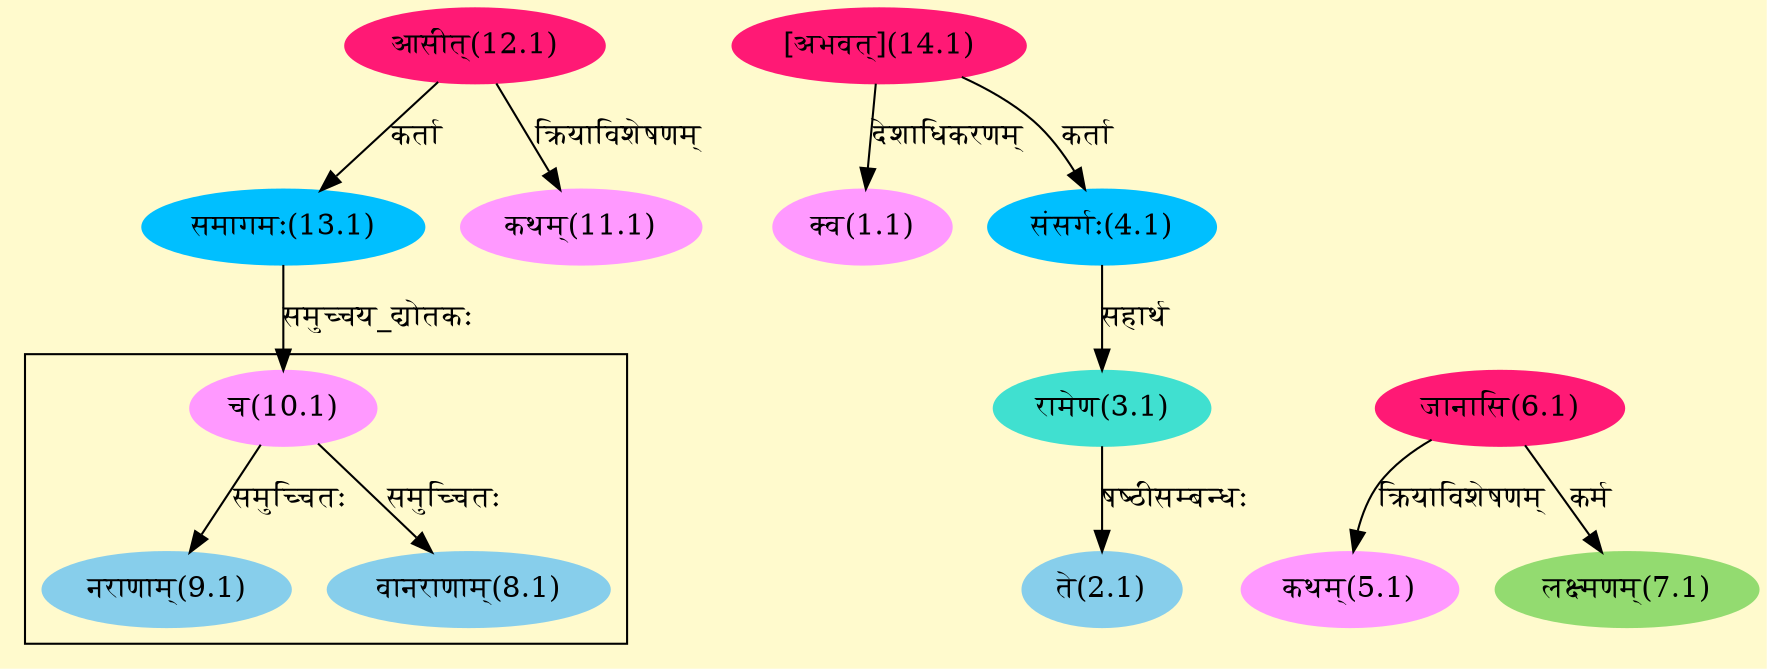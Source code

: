 digraph G{
rankdir=BT;
 compound=true;
 bgcolor="lemonchiffon1";

subgraph cluster_1{
Node8_1 [style=filled, color="#87CEEB" label = "वानराणाम्(8.1)"]
Node10_1 [style=filled, color="#FF99FF" label = "च(10.1)"]
Node9_1 [style=filled, color="#87CEEB" label = "नराणाम्(9.1)"]

}
Node1_1 [style=filled, color="#FF99FF" label = "क्व(1.1)"]
Node14_1 [style=filled, color="#FF1975" label = "[अभवत्](14.1)"]
Node2_1 [style=filled, color="#87CEEB" label = "ते(2.1)"]
Node3_1 [style=filled, color="#40E0D0" label = "रामेण(3.1)"]
Node4_1 [style=filled, color="#00BFFF" label = "संसर्गः(4.1)"]
Node5_1 [style=filled, color="#FF99FF" label = "कथम्(5.1)"]
Node6_1 [style=filled, color="#FF1975" label = "जानासि(6.1)"]
Node7_1 [style=filled, color="#93DB70" label = "लक्ष्मणम्(7.1)"]
Node10_1 [style=filled, color="#FF99FF" label = "च(10.1)"]
Node13_1 [style=filled, color="#00BFFF" label = "समागमः(13.1)"]
Node11_1 [style=filled, color="#FF99FF" label = "कथम्(11.1)"]
Node12_1 [style=filled, color="#FF1975" label = "आसीत्(12.1)"]
/* Start of Relations section */

Node1_1 -> Node14_1 [  label="देशाधिकरणम्"  dir="back" ]
Node2_1 -> Node3_1 [  label="षष्ठीसम्बन्धः"  dir="back" ]
Node3_1 -> Node4_1 [  label="सहार्थ"  dir="back" ]
Node4_1 -> Node14_1 [  label="कर्ता"  dir="back" ]
Node5_1 -> Node6_1 [  label="क्रियाविशेषणम्"  dir="back" ]
Node7_1 -> Node6_1 [  label="कर्म"  dir="back" ]
Node8_1 -> Node10_1 [  label="समुच्चितः"  dir="back" ]
Node9_1 -> Node10_1 [  label="समुच्चितः"  dir="back" ]
Node10_1 -> Node13_1 [  label="समुच्चय_द्योतकः"  dir="back" ]
Node11_1 -> Node12_1 [  label="क्रियाविशेषणम्"  dir="back" ]
Node13_1 -> Node12_1 [  label="कर्ता"  dir="back" ]
}
